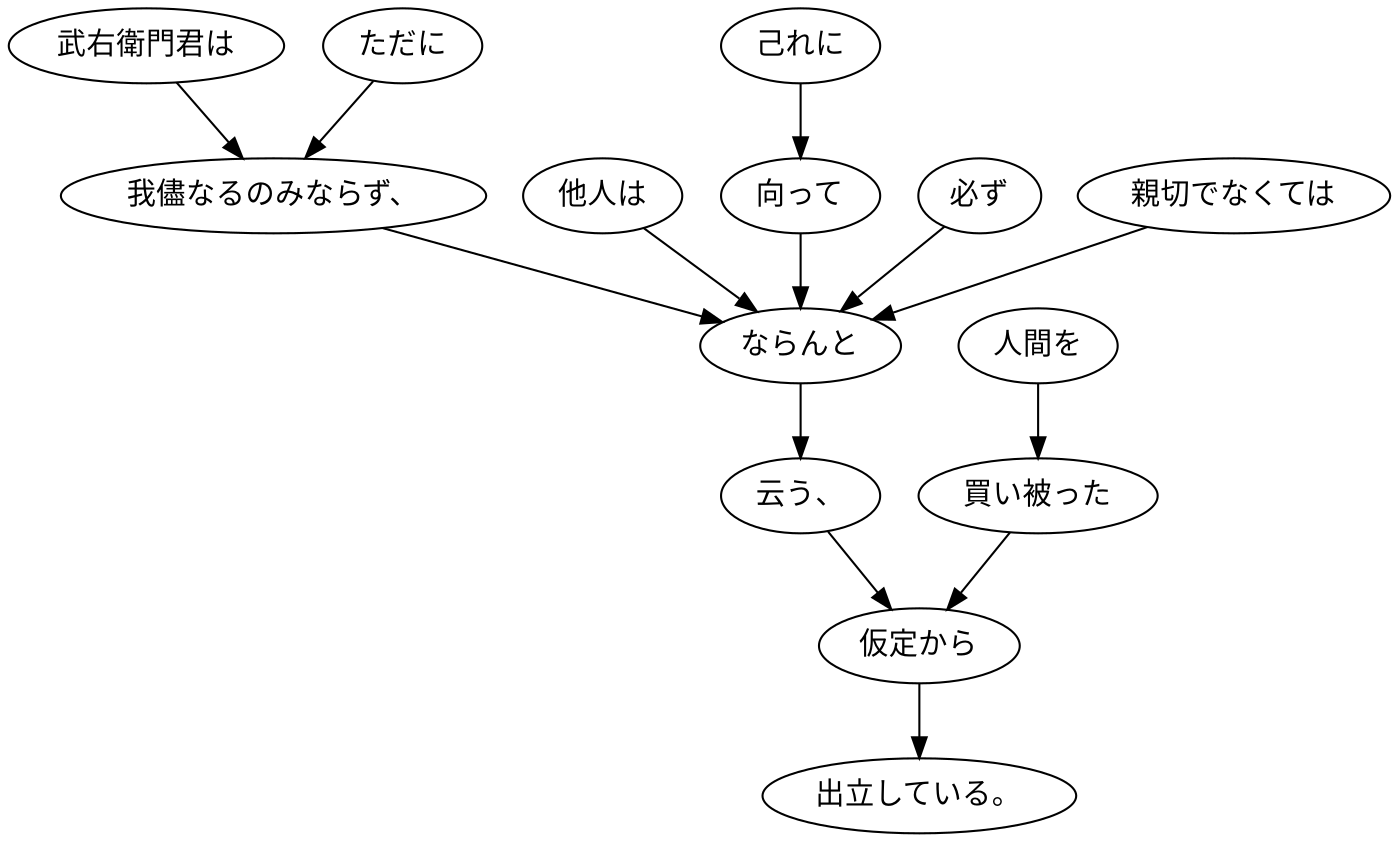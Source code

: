 digraph graph7403 {
	node0 [label="武右衛門君は"];
	node1 [label="ただに"];
	node2 [label="我儘なるのみならず、"];
	node3 [label="他人は"];
	node4 [label="己れに"];
	node5 [label="向って"];
	node6 [label="必ず"];
	node7 [label="親切でなくては"];
	node8 [label="ならんと"];
	node9 [label="云う、"];
	node10 [label="人間を"];
	node11 [label="買い被った"];
	node12 [label="仮定から"];
	node13 [label="出立している。"];
	node0 -> node2;
	node1 -> node2;
	node2 -> node8;
	node3 -> node8;
	node4 -> node5;
	node5 -> node8;
	node6 -> node8;
	node7 -> node8;
	node8 -> node9;
	node9 -> node12;
	node10 -> node11;
	node11 -> node12;
	node12 -> node13;
}
